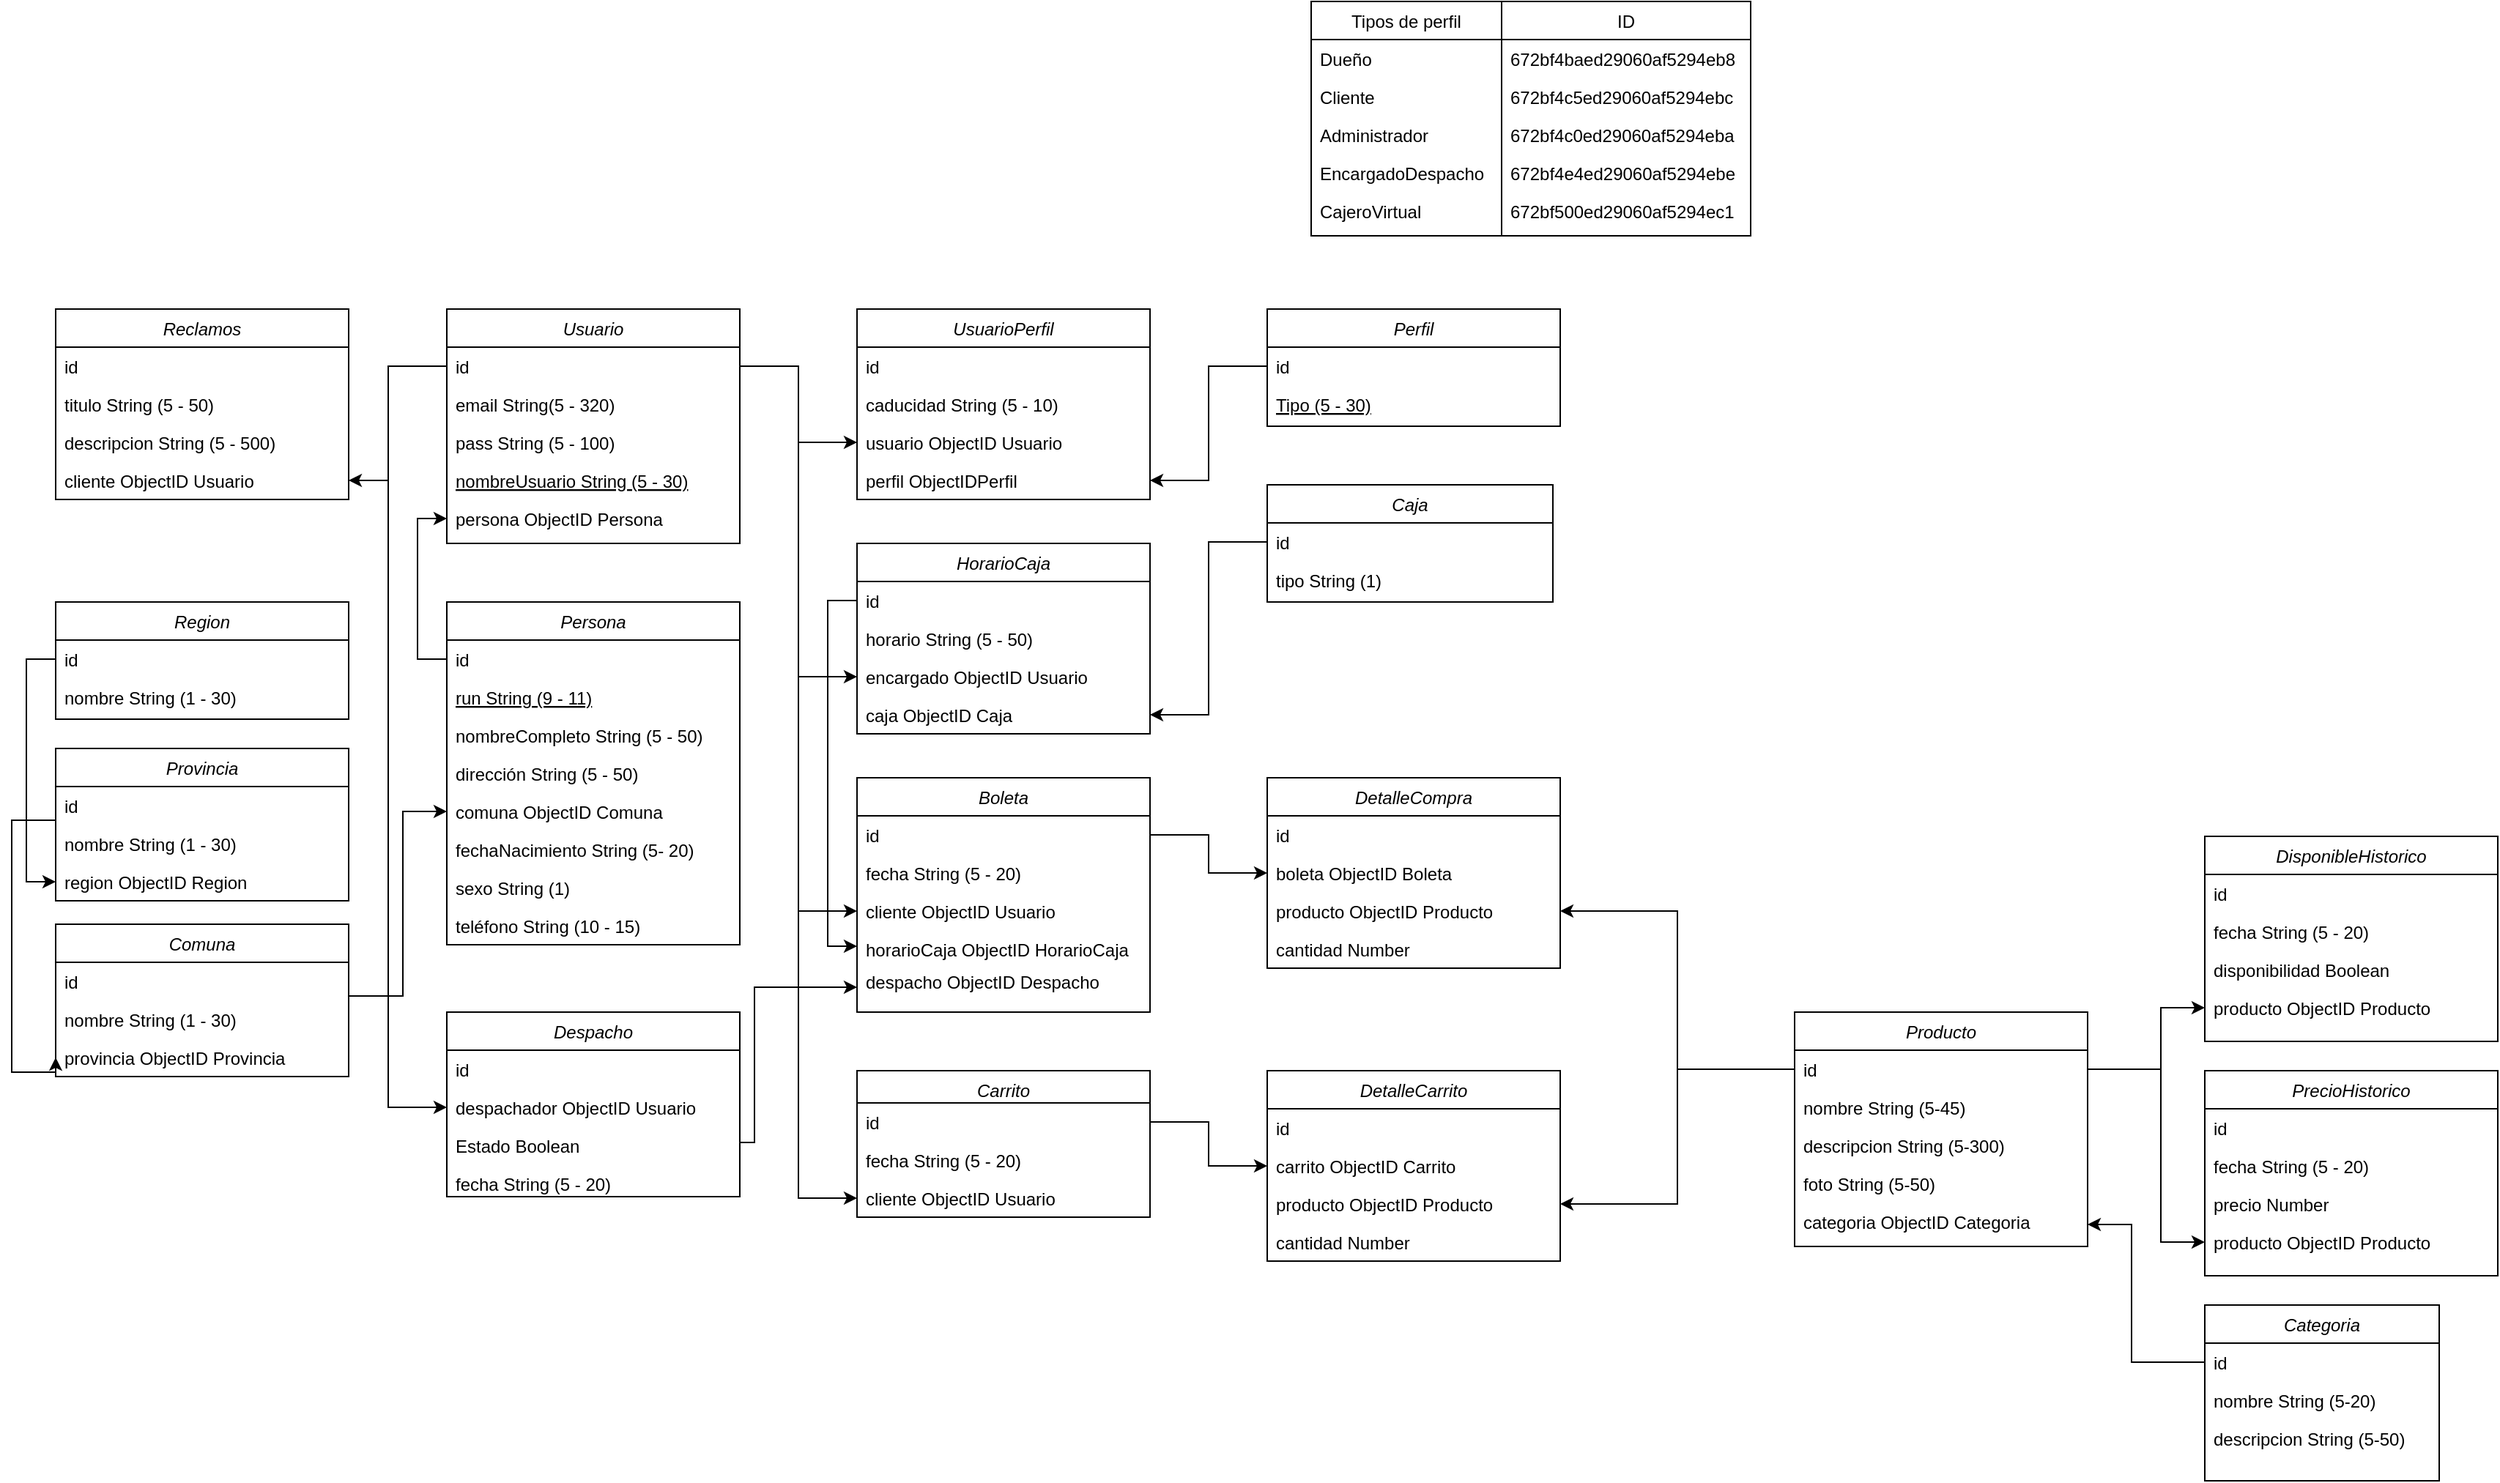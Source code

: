 <mxfile version="27.0.3">
  <diagram id="C5RBs43oDa-KdzZeNtuy" name="Page-1">
    <mxGraphModel grid="1" page="1" gridSize="10" guides="1" tooltips="1" connect="1" arrows="1" fold="1" pageScale="1" pageWidth="827" pageHeight="1169" math="0" shadow="0">
      <root>
        <mxCell id="WIyWlLk6GJQsqaUBKTNV-0" />
        <mxCell id="WIyWlLk6GJQsqaUBKTNV-1" parent="WIyWlLk6GJQsqaUBKTNV-0" />
        <mxCell id="b6KRbiKwvAewMdh9D0HG-77" value="Producto" style="swimlane;fontStyle=2;align=center;verticalAlign=top;childLayout=stackLayout;horizontal=1;startSize=26;horizontalStack=0;resizeParent=1;resizeLast=0;collapsible=1;marginBottom=0;rounded=0;shadow=0;strokeWidth=1;" vertex="1" parent="WIyWlLk6GJQsqaUBKTNV-1">
          <mxGeometry x="160" y="-440" width="200" height="160" as="geometry">
            <mxRectangle x="230" y="140" width="160" height="26" as="alternateBounds" />
          </mxGeometry>
        </mxCell>
        <mxCell id="b6KRbiKwvAewMdh9D0HG-78" value="id" style="text;align=left;verticalAlign=top;spacingLeft=4;spacingRight=4;overflow=hidden;rotatable=0;points=[[0,0.5],[1,0.5]];portConstraint=eastwest;rounded=0;shadow=0;html=0;" vertex="1" parent="b6KRbiKwvAewMdh9D0HG-77">
          <mxGeometry y="26" width="200" height="26" as="geometry" />
        </mxCell>
        <mxCell id="b6KRbiKwvAewMdh9D0HG-83" value="nombre String (5-45)" style="text;align=left;verticalAlign=top;spacingLeft=4;spacingRight=4;overflow=hidden;rotatable=0;points=[[0,0.5],[1,0.5]];portConstraint=eastwest;" vertex="1" parent="b6KRbiKwvAewMdh9D0HG-77">
          <mxGeometry y="52" width="200" height="26" as="geometry" />
        </mxCell>
        <mxCell id="PN8JlTc5nUiQ7pbaHvjD-81" value="descripcion String (5-300)" style="text;align=left;verticalAlign=top;spacingLeft=4;spacingRight=4;overflow=hidden;rotatable=0;points=[[0,0.5],[1,0.5]];portConstraint=eastwest;" vertex="1" parent="b6KRbiKwvAewMdh9D0HG-77">
          <mxGeometry y="78" width="200" height="26" as="geometry" />
        </mxCell>
        <mxCell id="5-C9KB5TnItN_aWuWzWl-47" value="foto String (5-50)" style="text;align=left;verticalAlign=top;spacingLeft=4;spacingRight=4;overflow=hidden;rotatable=0;points=[[0,0.5],[1,0.5]];portConstraint=eastwest;" vertex="1" parent="b6KRbiKwvAewMdh9D0HG-77">
          <mxGeometry y="104" width="200" height="26" as="geometry" />
        </mxCell>
        <mxCell id="PN8JlTc5nUiQ7pbaHvjD-82" value="categoria ObjectID Categoria" style="text;align=left;verticalAlign=top;spacingLeft=4;spacingRight=4;overflow=hidden;rotatable=0;points=[[0,0.5],[1,0.5]];portConstraint=eastwest;" vertex="1" parent="b6KRbiKwvAewMdh9D0HG-77">
          <mxGeometry y="130" width="200" height="30" as="geometry" />
        </mxCell>
        <mxCell id="b6KRbiKwvAewMdh9D0HG-116" value="Boleta" style="swimlane;fontStyle=2;align=center;verticalAlign=top;childLayout=stackLayout;horizontal=1;startSize=26;horizontalStack=0;resizeParent=1;resizeLast=0;collapsible=1;marginBottom=0;rounded=0;shadow=0;strokeWidth=1;" vertex="1" parent="WIyWlLk6GJQsqaUBKTNV-1">
          <mxGeometry x="-480" y="-600" width="200" height="160" as="geometry">
            <mxRectangle x="230" y="140" width="160" height="26" as="alternateBounds" />
          </mxGeometry>
        </mxCell>
        <mxCell id="b6KRbiKwvAewMdh9D0HG-117" value="id" style="text;align=left;verticalAlign=top;spacingLeft=4;spacingRight=4;overflow=hidden;rotatable=0;points=[[0,0.5],[1,0.5]];portConstraint=eastwest;rounded=0;shadow=0;html=0;" vertex="1" parent="b6KRbiKwvAewMdh9D0HG-116">
          <mxGeometry y="26" width="200" height="26" as="geometry" />
        </mxCell>
        <mxCell id="PN8JlTc5nUiQ7pbaHvjD-74" value="fecha String (5 - 20)" style="text;align=left;verticalAlign=top;spacingLeft=4;spacingRight=4;overflow=hidden;rotatable=0;points=[[0,0.5],[1,0.5]];portConstraint=eastwest;rounded=0;shadow=0;html=0;" vertex="1" parent="b6KRbiKwvAewMdh9D0HG-116">
          <mxGeometry y="52" width="200" height="26" as="geometry" />
        </mxCell>
        <mxCell id="PN8JlTc5nUiQ7pbaHvjD-31" value="cliente ObjectID Usuario" style="text;align=left;verticalAlign=top;spacingLeft=4;spacingRight=4;overflow=hidden;rotatable=0;points=[[0,0.5],[1,0.5]];portConstraint=eastwest;" vertex="1" parent="b6KRbiKwvAewMdh9D0HG-116">
          <mxGeometry y="78" width="200" height="26" as="geometry" />
        </mxCell>
        <mxCell id="PN8JlTc5nUiQ7pbaHvjD-32" value="horarioCaja ObjectID HorarioCaja" style="text;align=left;verticalAlign=top;spacingLeft=4;spacingRight=4;overflow=hidden;rotatable=0;points=[[0,0.5],[1,0.5]];portConstraint=eastwest;rounded=0;shadow=0;html=0;" vertex="1" parent="b6KRbiKwvAewMdh9D0HG-116">
          <mxGeometry y="104" width="200" height="22" as="geometry" />
        </mxCell>
        <mxCell id="PN8JlTc5nUiQ7pbaHvjD-116" value="despacho ObjectID Despacho" style="text;align=left;verticalAlign=top;spacingLeft=4;spacingRight=4;overflow=hidden;rotatable=0;points=[[0,0.5],[1,0.5]];portConstraint=eastwest;rounded=0;shadow=0;html=0;" vertex="1" parent="b6KRbiKwvAewMdh9D0HG-116">
          <mxGeometry y="126" width="200" height="34" as="geometry" />
        </mxCell>
        <mxCell id="b6KRbiKwvAewMdh9D0HG-142" value="Usuario" style="swimlane;fontStyle=2;align=center;verticalAlign=top;childLayout=stackLayout;horizontal=1;startSize=26;horizontalStack=0;resizeParent=1;resizeLast=0;collapsible=1;marginBottom=0;rounded=0;shadow=0;strokeWidth=1;" vertex="1" parent="WIyWlLk6GJQsqaUBKTNV-1">
          <mxGeometry x="-760" y="-920" width="200" height="160" as="geometry">
            <mxRectangle x="230" y="140" width="160" height="26" as="alternateBounds" />
          </mxGeometry>
        </mxCell>
        <mxCell id="b6KRbiKwvAewMdh9D0HG-143" value="id" style="text;align=left;verticalAlign=top;spacingLeft=4;spacingRight=4;overflow=hidden;rotatable=0;points=[[0,0.5],[1,0.5]];portConstraint=eastwest;rounded=0;shadow=0;html=0;" vertex="1" parent="b6KRbiKwvAewMdh9D0HG-142">
          <mxGeometry y="26" width="200" height="26" as="geometry" />
        </mxCell>
        <mxCell id="b6KRbiKwvAewMdh9D0HG-144" value="email String(5 - 320)" style="text;align=left;verticalAlign=top;spacingLeft=4;spacingRight=4;overflow=hidden;rotatable=0;points=[[0,0.5],[1,0.5]];portConstraint=eastwest;" vertex="1" parent="b6KRbiKwvAewMdh9D0HG-142">
          <mxGeometry y="52" width="200" height="26" as="geometry" />
        </mxCell>
        <mxCell id="b6KRbiKwvAewMdh9D0HG-145" value="pass String (5 - 100)" style="text;align=left;verticalAlign=top;spacingLeft=4;spacingRight=4;overflow=hidden;rotatable=0;points=[[0,0.5],[1,0.5]];portConstraint=eastwest;rounded=0;shadow=0;html=0;" vertex="1" parent="b6KRbiKwvAewMdh9D0HG-142">
          <mxGeometry y="78" width="200" height="26" as="geometry" />
        </mxCell>
        <mxCell id="b6KRbiKwvAewMdh9D0HG-154" value="nombreUsuario String (5 - 30)" style="text;align=left;verticalAlign=top;spacingLeft=4;spacingRight=4;overflow=hidden;rotatable=0;points=[[0,0.5],[1,0.5]];portConstraint=eastwest;rounded=0;shadow=0;html=0;fontStyle=4" vertex="1" parent="b6KRbiKwvAewMdh9D0HG-142">
          <mxGeometry y="104" width="200" height="26" as="geometry" />
        </mxCell>
        <mxCell id="5-C9KB5TnItN_aWuWzWl-15" value="persona ObjectID Persona" style="text;align=left;verticalAlign=top;spacingLeft=4;spacingRight=4;overflow=hidden;rotatable=0;points=[[0,0.5],[1,0.5]];portConstraint=eastwest;rounded=0;shadow=0;html=0;" vertex="1" parent="b6KRbiKwvAewMdh9D0HG-142">
          <mxGeometry y="130" width="200" height="26" as="geometry" />
        </mxCell>
        <mxCell id="PN8JlTc5nUiQ7pbaHvjD-70" value="Carrito" style="swimlane;fontStyle=2;align=center;verticalAlign=top;childLayout=stackLayout;horizontal=1;startSize=22;horizontalStack=0;resizeParent=1;resizeLast=0;collapsible=1;marginBottom=0;rounded=0;shadow=0;strokeWidth=1;" vertex="1" parent="WIyWlLk6GJQsqaUBKTNV-1">
          <mxGeometry x="-480" y="-400" width="200" height="100" as="geometry">
            <mxRectangle x="-480" y="-400" width="160" height="26" as="alternateBounds" />
          </mxGeometry>
        </mxCell>
        <mxCell id="PN8JlTc5nUiQ7pbaHvjD-71" value="id" style="text;align=left;verticalAlign=top;spacingLeft=4;spacingRight=4;overflow=hidden;rotatable=0;points=[[0,0.5],[1,0.5]];portConstraint=eastwest;rounded=0;shadow=0;html=0;" vertex="1" parent="PN8JlTc5nUiQ7pbaHvjD-70">
          <mxGeometry y="22" width="200" height="26" as="geometry" />
        </mxCell>
        <mxCell id="PN8JlTc5nUiQ7pbaHvjD-72" value="fecha String (5 - 20)" style="text;align=left;verticalAlign=top;spacingLeft=4;spacingRight=4;overflow=hidden;rotatable=0;points=[[0,0.5],[1,0.5]];portConstraint=eastwest;" vertex="1" parent="PN8JlTc5nUiQ7pbaHvjD-70">
          <mxGeometry y="48" width="200" height="26" as="geometry" />
        </mxCell>
        <mxCell id="PN8JlTc5nUiQ7pbaHvjD-73" value="cliente ObjectID Usuario" style="text;align=left;verticalAlign=top;spacingLeft=4;spacingRight=4;overflow=hidden;rotatable=0;points=[[0,0.5],[1,0.5]];portConstraint=eastwest;rounded=0;shadow=0;html=0;" vertex="1" parent="PN8JlTc5nUiQ7pbaHvjD-70">
          <mxGeometry y="74" width="200" height="26" as="geometry" />
        </mxCell>
        <mxCell id="b6KRbiKwvAewMdh9D0HG-181" value="Persona" style="swimlane;fontStyle=2;align=center;verticalAlign=top;childLayout=stackLayout;horizontal=1;startSize=26;horizontalStack=0;resizeParent=1;resizeLast=0;collapsible=1;marginBottom=0;rounded=0;shadow=0;strokeWidth=1;" vertex="1" parent="WIyWlLk6GJQsqaUBKTNV-1">
          <mxGeometry x="-760" y="-720" width="200" height="234" as="geometry">
            <mxRectangle x="230" y="140" width="160" height="26" as="alternateBounds" />
          </mxGeometry>
        </mxCell>
        <mxCell id="b6KRbiKwvAewMdh9D0HG-182" value="id" style="text;align=left;verticalAlign=top;spacingLeft=4;spacingRight=4;overflow=hidden;rotatable=0;points=[[0,0.5],[1,0.5]];portConstraint=eastwest;rounded=0;shadow=0;html=0;" vertex="1" parent="b6KRbiKwvAewMdh9D0HG-181">
          <mxGeometry y="26" width="200" height="26" as="geometry" />
        </mxCell>
        <mxCell id="b6KRbiKwvAewMdh9D0HG-183" value="run String (9 - 11)" style="text;align=left;verticalAlign=top;spacingLeft=4;spacingRight=4;overflow=hidden;rotatable=0;points=[[0,0.5],[1,0.5]];portConstraint=eastwest;fontStyle=4" vertex="1" parent="b6KRbiKwvAewMdh9D0HG-181">
          <mxGeometry y="52" width="200" height="26" as="geometry" />
        </mxCell>
        <mxCell id="b6KRbiKwvAewMdh9D0HG-184" value="nombreCompleto String (5 - 50)" style="text;align=left;verticalAlign=top;spacingLeft=4;spacingRight=4;overflow=hidden;rotatable=0;points=[[0,0.5],[1,0.5]];portConstraint=eastwest;rounded=0;shadow=0;html=0;" vertex="1" parent="b6KRbiKwvAewMdh9D0HG-181">
          <mxGeometry y="78" width="200" height="26" as="geometry" />
        </mxCell>
        <mxCell id="b6KRbiKwvAewMdh9D0HG-185" value="dirección String (5 - 50)" style="text;align=left;verticalAlign=top;spacingLeft=4;spacingRight=4;overflow=hidden;rotatable=0;points=[[0,0.5],[1,0.5]];portConstraint=eastwest;rounded=0;shadow=0;html=0;" vertex="1" parent="b6KRbiKwvAewMdh9D0HG-181">
          <mxGeometry y="104" width="200" height="26" as="geometry" />
        </mxCell>
        <mxCell id="b6KRbiKwvAewMdh9D0HG-186" value="comuna ObjectID Comuna" style="text;align=left;verticalAlign=top;spacingLeft=4;spacingRight=4;overflow=hidden;rotatable=0;points=[[0,0.5],[1,0.5]];portConstraint=eastwest;rounded=0;shadow=0;html=0;" vertex="1" parent="b6KRbiKwvAewMdh9D0HG-181">
          <mxGeometry y="130" width="200" height="26" as="geometry" />
        </mxCell>
        <mxCell id="b6KRbiKwvAewMdh9D0HG-189" value="fechaNacimiento String (5- 20)" style="text;align=left;verticalAlign=top;spacingLeft=4;spacingRight=4;overflow=hidden;rotatable=0;points=[[0,0.5],[1,0.5]];portConstraint=eastwest;rounded=0;shadow=0;html=0;" vertex="1" parent="b6KRbiKwvAewMdh9D0HG-181">
          <mxGeometry y="156" width="200" height="26" as="geometry" />
        </mxCell>
        <mxCell id="b6KRbiKwvAewMdh9D0HG-190" value="sexo String (1)" style="text;align=left;verticalAlign=top;spacingLeft=4;spacingRight=4;overflow=hidden;rotatable=0;points=[[0,0.5],[1,0.5]];portConstraint=eastwest;rounded=0;shadow=0;html=0;" vertex="1" parent="b6KRbiKwvAewMdh9D0HG-181">
          <mxGeometry y="182" width="200" height="26" as="geometry" />
        </mxCell>
        <mxCell id="b6KRbiKwvAewMdh9D0HG-192" value="teléfono String (10 - 15)" style="text;align=left;verticalAlign=top;spacingLeft=4;spacingRight=4;overflow=hidden;rotatable=0;points=[[0,0.5],[1,0.5]];portConstraint=eastwest;rounded=0;shadow=0;html=0;" vertex="1" parent="b6KRbiKwvAewMdh9D0HG-181">
          <mxGeometry y="208" width="200" height="26" as="geometry" />
        </mxCell>
        <mxCell id="PN8JlTc5nUiQ7pbaHvjD-83" value="PrecioHistorico" style="swimlane;fontStyle=2;align=center;verticalAlign=top;childLayout=stackLayout;horizontal=1;startSize=26;horizontalStack=0;resizeParent=1;resizeLast=0;collapsible=1;marginBottom=0;rounded=0;shadow=0;strokeWidth=1;" vertex="1" parent="WIyWlLk6GJQsqaUBKTNV-1">
          <mxGeometry x="440" y="-400" width="200" height="140" as="geometry">
            <mxRectangle x="230" y="140" width="160" height="26" as="alternateBounds" />
          </mxGeometry>
        </mxCell>
        <mxCell id="PN8JlTc5nUiQ7pbaHvjD-84" value="id" style="text;align=left;verticalAlign=top;spacingLeft=4;spacingRight=4;overflow=hidden;rotatable=0;points=[[0,0.5],[1,0.5]];portConstraint=eastwest;rounded=0;shadow=0;html=0;" vertex="1" parent="PN8JlTc5nUiQ7pbaHvjD-83">
          <mxGeometry y="26" width="200" height="26" as="geometry" />
        </mxCell>
        <mxCell id="PN8JlTc5nUiQ7pbaHvjD-87" value="fecha String (5 - 20)" style="text;align=left;verticalAlign=top;spacingLeft=4;spacingRight=4;overflow=hidden;rotatable=0;points=[[0,0.5],[1,0.5]];portConstraint=eastwest;rounded=0;shadow=0;html=0;" vertex="1" parent="PN8JlTc5nUiQ7pbaHvjD-83">
          <mxGeometry y="52" width="200" height="26" as="geometry" />
        </mxCell>
        <mxCell id="PN8JlTc5nUiQ7pbaHvjD-88" value="precio Number" style="text;align=left;verticalAlign=top;spacingLeft=4;spacingRight=4;overflow=hidden;rotatable=0;points=[[0,0.5],[1,0.5]];portConstraint=eastwest;rounded=0;shadow=0;html=0;" vertex="1" parent="PN8JlTc5nUiQ7pbaHvjD-83">
          <mxGeometry y="78" width="200" height="26" as="geometry" />
        </mxCell>
        <mxCell id="PN8JlTc5nUiQ7pbaHvjD-86" value="producto ObjectID Producto" style="text;align=left;verticalAlign=top;spacingLeft=4;spacingRight=4;overflow=hidden;rotatable=0;points=[[0,0.5],[1,0.5]];portConstraint=eastwest;rounded=0;shadow=0;html=0;" vertex="1" parent="PN8JlTc5nUiQ7pbaHvjD-83">
          <mxGeometry y="104" width="200" height="26" as="geometry" />
        </mxCell>
        <mxCell id="b6KRbiKwvAewMdh9D0HG-227" value="Categoria" style="swimlane;fontStyle=2;align=center;verticalAlign=top;childLayout=stackLayout;horizontal=1;startSize=26;horizontalStack=0;resizeParent=1;resizeLast=0;collapsible=1;marginBottom=0;rounded=0;shadow=0;strokeWidth=1;" vertex="1" parent="WIyWlLk6GJQsqaUBKTNV-1">
          <mxGeometry x="440" y="-240" width="160" height="120" as="geometry">
            <mxRectangle x="230" y="140" width="160" height="26" as="alternateBounds" />
          </mxGeometry>
        </mxCell>
        <mxCell id="b6KRbiKwvAewMdh9D0HG-228" value="id" style="text;align=left;verticalAlign=top;spacingLeft=4;spacingRight=4;overflow=hidden;rotatable=0;points=[[0,0.5],[1,0.5]];portConstraint=eastwest;rounded=0;shadow=0;html=0;" vertex="1" parent="b6KRbiKwvAewMdh9D0HG-227">
          <mxGeometry y="26" width="160" height="26" as="geometry" />
        </mxCell>
        <mxCell id="b6KRbiKwvAewMdh9D0HG-229" value="nombre String (5-20)" style="text;align=left;verticalAlign=top;spacingLeft=4;spacingRight=4;overflow=hidden;rotatable=0;points=[[0,0.5],[1,0.5]];portConstraint=eastwest;" vertex="1" parent="b6KRbiKwvAewMdh9D0HG-227">
          <mxGeometry y="52" width="160" height="26" as="geometry" />
        </mxCell>
        <mxCell id="b6KRbiKwvAewMdh9D0HG-230" value="descripcion String (5-50)" style="text;align=left;verticalAlign=top;spacingLeft=4;spacingRight=4;overflow=hidden;rotatable=0;points=[[0,0.5],[1,0.5]];portConstraint=eastwest;" vertex="1" parent="b6KRbiKwvAewMdh9D0HG-227">
          <mxGeometry y="78" width="160" height="26" as="geometry" />
        </mxCell>
        <mxCell id="PN8JlTc5nUiQ7pbaHvjD-101" value="DisponibleHistorico" style="swimlane;fontStyle=2;align=center;verticalAlign=top;childLayout=stackLayout;horizontal=1;startSize=26;horizontalStack=0;resizeParent=1;resizeLast=0;collapsible=1;marginBottom=0;rounded=0;shadow=0;strokeWidth=1;" vertex="1" parent="WIyWlLk6GJQsqaUBKTNV-1">
          <mxGeometry x="440" y="-560" width="200" height="140" as="geometry">
            <mxRectangle x="230" y="140" width="160" height="26" as="alternateBounds" />
          </mxGeometry>
        </mxCell>
        <mxCell id="PN8JlTc5nUiQ7pbaHvjD-102" value="id" style="text;align=left;verticalAlign=top;spacingLeft=4;spacingRight=4;overflow=hidden;rotatable=0;points=[[0,0.5],[1,0.5]];portConstraint=eastwest;rounded=0;shadow=0;html=0;" vertex="1" parent="PN8JlTc5nUiQ7pbaHvjD-101">
          <mxGeometry y="26" width="200" height="26" as="geometry" />
        </mxCell>
        <mxCell id="PN8JlTc5nUiQ7pbaHvjD-103" value="fecha String (5 - 20)" style="text;align=left;verticalAlign=top;spacingLeft=4;spacingRight=4;overflow=hidden;rotatable=0;points=[[0,0.5],[1,0.5]];portConstraint=eastwest;rounded=0;shadow=0;html=0;" vertex="1" parent="PN8JlTc5nUiQ7pbaHvjD-101">
          <mxGeometry y="52" width="200" height="26" as="geometry" />
        </mxCell>
        <mxCell id="PN8JlTc5nUiQ7pbaHvjD-104" value="disponibilidad Boolean" style="text;align=left;verticalAlign=top;spacingLeft=4;spacingRight=4;overflow=hidden;rotatable=0;points=[[0,0.5],[1,0.5]];portConstraint=eastwest;rounded=0;shadow=0;html=0;" vertex="1" parent="PN8JlTc5nUiQ7pbaHvjD-101">
          <mxGeometry y="78" width="200" height="26" as="geometry" />
        </mxCell>
        <mxCell id="PN8JlTc5nUiQ7pbaHvjD-105" value="producto ObjectID Producto" style="text;align=left;verticalAlign=top;spacingLeft=4;spacingRight=4;overflow=hidden;rotatable=0;points=[[0,0.5],[1,0.5]];portConstraint=eastwest;rounded=0;shadow=0;html=0;" vertex="1" parent="PN8JlTc5nUiQ7pbaHvjD-101">
          <mxGeometry y="104" width="200" height="26" as="geometry" />
        </mxCell>
        <mxCell id="PN8JlTc5nUiQ7pbaHvjD-107" value="Perfil" style="swimlane;fontStyle=2;align=center;verticalAlign=top;childLayout=stackLayout;horizontal=1;startSize=26;horizontalStack=0;resizeParent=1;resizeLast=0;collapsible=1;marginBottom=0;rounded=0;shadow=0;strokeWidth=1;" vertex="1" parent="WIyWlLk6GJQsqaUBKTNV-1">
          <mxGeometry x="-200" y="-920" width="200" height="80" as="geometry">
            <mxRectangle x="230" y="140" width="160" height="26" as="alternateBounds" />
          </mxGeometry>
        </mxCell>
        <mxCell id="PN8JlTc5nUiQ7pbaHvjD-108" value="id" style="text;align=left;verticalAlign=top;spacingLeft=4;spacingRight=4;overflow=hidden;rotatable=0;points=[[0,0.5],[1,0.5]];portConstraint=eastwest;rounded=0;shadow=0;html=0;" vertex="1" parent="PN8JlTc5nUiQ7pbaHvjD-107">
          <mxGeometry y="26" width="200" height="26" as="geometry" />
        </mxCell>
        <mxCell id="5-C9KB5TnItN_aWuWzWl-6" value="Tipo (5 - 30)" style="text;align=left;verticalAlign=top;spacingLeft=4;spacingRight=4;overflow=hidden;rotatable=0;points=[[0,0.5],[1,0.5]];portConstraint=eastwest;rounded=0;shadow=0;html=0;fontStyle=4" vertex="1" parent="PN8JlTc5nUiQ7pbaHvjD-107">
          <mxGeometry y="52" width="200" height="26" as="geometry" />
        </mxCell>
        <mxCell id="PN8JlTc5nUiQ7pbaHvjD-111" value="Despacho" style="swimlane;fontStyle=2;align=center;verticalAlign=top;childLayout=stackLayout;horizontal=1;startSize=26;horizontalStack=0;resizeParent=1;resizeLast=0;collapsible=1;marginBottom=0;rounded=0;shadow=0;strokeWidth=1;" vertex="1" parent="WIyWlLk6GJQsqaUBKTNV-1">
          <mxGeometry x="-760" y="-440" width="200" height="126" as="geometry">
            <mxRectangle x="230" y="140" width="160" height="26" as="alternateBounds" />
          </mxGeometry>
        </mxCell>
        <mxCell id="PN8JlTc5nUiQ7pbaHvjD-112" value="id" style="text;align=left;verticalAlign=top;spacingLeft=4;spacingRight=4;overflow=hidden;rotatable=0;points=[[0,0.5],[1,0.5]];portConstraint=eastwest;rounded=0;shadow=0;html=0;" vertex="1" parent="PN8JlTc5nUiQ7pbaHvjD-111">
          <mxGeometry y="26" width="200" height="26" as="geometry" />
        </mxCell>
        <mxCell id="PN8JlTc5nUiQ7pbaHvjD-113" value="despachador ObjectID Usuario" style="text;align=left;verticalAlign=top;spacingLeft=4;spacingRight=4;overflow=hidden;rotatable=0;points=[[0,0.5],[1,0.5]];portConstraint=eastwest;" vertex="1" parent="PN8JlTc5nUiQ7pbaHvjD-111">
          <mxGeometry y="52" width="200" height="26" as="geometry" />
        </mxCell>
        <mxCell id="PR0sy18qvxU0gD7Zk8da-0" value="Estado Boolean" style="text;align=left;verticalAlign=top;spacingLeft=4;spacingRight=4;overflow=hidden;rotatable=0;points=[[0,0.5],[1,0.5]];portConstraint=eastwest;rounded=0;shadow=0;html=0;" vertex="1" parent="PN8JlTc5nUiQ7pbaHvjD-111">
          <mxGeometry y="78" width="200" height="26" as="geometry" />
        </mxCell>
        <mxCell id="PN8JlTc5nUiQ7pbaHvjD-114" value="fecha String (5 - 20)" style="text;align=left;verticalAlign=top;spacingLeft=4;spacingRight=4;overflow=hidden;rotatable=0;points=[[0,0.5],[1,0.5]];portConstraint=eastwest;rounded=0;shadow=0;html=0;" vertex="1" parent="PN8JlTc5nUiQ7pbaHvjD-111">
          <mxGeometry y="104" width="200" height="22" as="geometry" />
        </mxCell>
        <mxCell id="5-C9KB5TnItN_aWuWzWl-0" value="Tipos de perfil" style="swimlane;fontStyle=0;align=center;verticalAlign=top;childLayout=stackLayout;horizontal=1;startSize=26;horizontalStack=0;resizeParent=1;resizeLast=0;collapsible=1;marginBottom=0;rounded=0;shadow=0;strokeWidth=1;" vertex="1" parent="WIyWlLk6GJQsqaUBKTNV-1">
          <mxGeometry x="-170" y="-1130" width="130" height="160" as="geometry">
            <mxRectangle x="550" y="140" width="160" height="26" as="alternateBounds" />
          </mxGeometry>
        </mxCell>
        <mxCell id="5-C9KB5TnItN_aWuWzWl-1" value="Dueño" style="text;align=left;verticalAlign=top;spacingLeft=4;spacingRight=4;overflow=hidden;rotatable=0;points=[[0,0.5],[1,0.5]];portConstraint=eastwest;" vertex="1" parent="5-C9KB5TnItN_aWuWzWl-0">
          <mxGeometry y="26" width="130" height="26" as="geometry" />
        </mxCell>
        <mxCell id="5-C9KB5TnItN_aWuWzWl-2" value="Cliente" style="text;align=left;verticalAlign=top;spacingLeft=4;spacingRight=4;overflow=hidden;rotatable=0;points=[[0,0.5],[1,0.5]];portConstraint=eastwest;rounded=0;shadow=0;html=0;" vertex="1" parent="5-C9KB5TnItN_aWuWzWl-0">
          <mxGeometry y="52" width="130" height="26" as="geometry" />
        </mxCell>
        <mxCell id="5-C9KB5TnItN_aWuWzWl-3" value="Administrador" style="text;align=left;verticalAlign=top;spacingLeft=4;spacingRight=4;overflow=hidden;rotatable=0;points=[[0,0.5],[1,0.5]];portConstraint=eastwest;rounded=0;shadow=0;html=0;" vertex="1" parent="5-C9KB5TnItN_aWuWzWl-0">
          <mxGeometry y="78" width="130" height="26" as="geometry" />
        </mxCell>
        <mxCell id="5-C9KB5TnItN_aWuWzWl-4" value="EncargadoDespacho" style="text;align=left;verticalAlign=top;spacingLeft=4;spacingRight=4;overflow=hidden;rotatable=0;points=[[0,0.5],[1,0.5]];portConstraint=eastwest;rounded=0;shadow=0;html=0;" vertex="1" parent="5-C9KB5TnItN_aWuWzWl-0">
          <mxGeometry y="104" width="130" height="26" as="geometry" />
        </mxCell>
        <mxCell id="5-C9KB5TnItN_aWuWzWl-5" value="CajeroVirtual" style="text;align=left;verticalAlign=top;spacingLeft=4;spacingRight=4;overflow=hidden;rotatable=0;points=[[0,0.5],[1,0.5]];portConstraint=eastwest;rounded=0;shadow=0;html=0;" vertex="1" parent="5-C9KB5TnItN_aWuWzWl-0">
          <mxGeometry y="130" width="130" height="26" as="geometry" />
        </mxCell>
        <mxCell id="5-C9KB5TnItN_aWuWzWl-7" value="UsuarioPerfil" style="swimlane;fontStyle=2;align=center;verticalAlign=top;childLayout=stackLayout;horizontal=1;startSize=26;horizontalStack=0;resizeParent=1;resizeLast=0;collapsible=1;marginBottom=0;rounded=0;shadow=0;strokeWidth=1;" vertex="1" parent="WIyWlLk6GJQsqaUBKTNV-1">
          <mxGeometry x="-480" y="-920" width="200" height="130" as="geometry">
            <mxRectangle x="230" y="140" width="160" height="26" as="alternateBounds" />
          </mxGeometry>
        </mxCell>
        <mxCell id="5-C9KB5TnItN_aWuWzWl-8" value="id" style="text;align=left;verticalAlign=top;spacingLeft=4;spacingRight=4;overflow=hidden;rotatable=0;points=[[0,0.5],[1,0.5]];portConstraint=eastwest;rounded=0;shadow=0;html=0;" vertex="1" parent="5-C9KB5TnItN_aWuWzWl-7">
          <mxGeometry y="26" width="200" height="26" as="geometry" />
        </mxCell>
        <mxCell id="5-C9KB5TnItN_aWuWzWl-17" value="caducidad String (5 - 10)" style="text;align=left;verticalAlign=top;spacingLeft=4;spacingRight=4;overflow=hidden;rotatable=0;points=[[0,0.5],[1,0.5]];portConstraint=eastwest;rounded=0;shadow=0;html=0;" vertex="1" parent="5-C9KB5TnItN_aWuWzWl-7">
          <mxGeometry y="52" width="200" height="26" as="geometry" />
        </mxCell>
        <mxCell id="5-C9KB5TnItN_aWuWzWl-9" value="usuario ObjectID Usuario" style="text;align=left;verticalAlign=top;spacingLeft=4;spacingRight=4;overflow=hidden;rotatable=0;points=[[0,0.5],[1,0.5]];portConstraint=eastwest;" vertex="1" parent="5-C9KB5TnItN_aWuWzWl-7">
          <mxGeometry y="78" width="200" height="26" as="geometry" />
        </mxCell>
        <mxCell id="5-C9KB5TnItN_aWuWzWl-10" value="perfil ObjectIDPerfil" style="text;align=left;verticalAlign=top;spacingLeft=4;spacingRight=4;overflow=hidden;rotatable=0;points=[[0,0.5],[1,0.5]];portConstraint=eastwest;rounded=0;shadow=0;html=0;" vertex="1" parent="5-C9KB5TnItN_aWuWzWl-7">
          <mxGeometry y="104" width="200" height="26" as="geometry" />
        </mxCell>
        <mxCell id="5-C9KB5TnItN_aWuWzWl-12" style="edgeStyle=orthogonalEdgeStyle;rounded=0;orthogonalLoop=1;jettySize=auto;html=1;exitX=0;exitY=0.5;exitDx=0;exitDy=0;entryX=1;entryY=0.5;entryDx=0;entryDy=0;" edge="1" parent="WIyWlLk6GJQsqaUBKTNV-1" source="PN8JlTc5nUiQ7pbaHvjD-108" target="5-C9KB5TnItN_aWuWzWl-10">
          <mxGeometry relative="1" as="geometry" />
        </mxCell>
        <mxCell id="5-C9KB5TnItN_aWuWzWl-16" style="edgeStyle=orthogonalEdgeStyle;rounded=0;orthogonalLoop=1;jettySize=auto;html=1;entryX=0;entryY=0.5;entryDx=0;entryDy=0;" edge="1" parent="WIyWlLk6GJQsqaUBKTNV-1" source="b6KRbiKwvAewMdh9D0HG-182" target="5-C9KB5TnItN_aWuWzWl-15">
          <mxGeometry relative="1" as="geometry">
            <Array as="points">
              <mxPoint x="-780" y="-681" />
              <mxPoint x="-780" y="-777" />
            </Array>
          </mxGeometry>
        </mxCell>
        <mxCell id="5-C9KB5TnItN_aWuWzWl-19" value="Caja" style="swimlane;fontStyle=2;align=center;verticalAlign=top;childLayout=stackLayout;horizontal=1;startSize=26;horizontalStack=0;resizeParent=1;resizeLast=0;collapsible=1;marginBottom=0;rounded=0;shadow=0;strokeWidth=1;" vertex="1" parent="WIyWlLk6GJQsqaUBKTNV-1">
          <mxGeometry x="-200" y="-800" width="195" height="80" as="geometry">
            <mxRectangle x="230" y="140" width="160" height="26" as="alternateBounds" />
          </mxGeometry>
        </mxCell>
        <mxCell id="5-C9KB5TnItN_aWuWzWl-20" value="id" style="text;align=left;verticalAlign=top;spacingLeft=4;spacingRight=4;overflow=hidden;rotatable=0;points=[[0,0.5],[1,0.5]];portConstraint=eastwest;rounded=0;shadow=0;html=0;" vertex="1" parent="5-C9KB5TnItN_aWuWzWl-19">
          <mxGeometry y="26" width="195" height="26" as="geometry" />
        </mxCell>
        <mxCell id="5-C9KB5TnItN_aWuWzWl-31" value="tipo String (1)" style="text;align=left;verticalAlign=top;spacingLeft=4;spacingRight=4;overflow=hidden;rotatable=0;points=[[0,0.5],[1,0.5]];portConstraint=eastwest;" vertex="1" parent="5-C9KB5TnItN_aWuWzWl-19">
          <mxGeometry y="52" width="195" height="26" as="geometry" />
        </mxCell>
        <mxCell id="5-C9KB5TnItN_aWuWzWl-26" style="edgeStyle=orthogonalEdgeStyle;rounded=0;orthogonalLoop=1;jettySize=auto;html=1;entryX=0;entryY=0.5;entryDx=0;entryDy=0;" edge="1" parent="WIyWlLk6GJQsqaUBKTNV-1" source="b6KRbiKwvAewMdh9D0HG-143" target="5-C9KB5TnItN_aWuWzWl-9">
          <mxGeometry relative="1" as="geometry" />
        </mxCell>
        <mxCell id="5-C9KB5TnItN_aWuWzWl-33" value="HorarioCaja" style="swimlane;fontStyle=2;align=center;verticalAlign=top;childLayout=stackLayout;horizontal=1;startSize=26;horizontalStack=0;resizeParent=1;resizeLast=0;collapsible=1;marginBottom=0;rounded=0;shadow=0;strokeWidth=1;" vertex="1" parent="WIyWlLk6GJQsqaUBKTNV-1">
          <mxGeometry x="-480" y="-760" width="200" height="130" as="geometry">
            <mxRectangle x="230" y="140" width="160" height="26" as="alternateBounds" />
          </mxGeometry>
        </mxCell>
        <mxCell id="5-C9KB5TnItN_aWuWzWl-34" value="id" style="text;align=left;verticalAlign=top;spacingLeft=4;spacingRight=4;overflow=hidden;rotatable=0;points=[[0,0.5],[1,0.5]];portConstraint=eastwest;rounded=0;shadow=0;html=0;" vertex="1" parent="5-C9KB5TnItN_aWuWzWl-33">
          <mxGeometry y="26" width="200" height="26" as="geometry" />
        </mxCell>
        <mxCell id="5-C9KB5TnItN_aWuWzWl-41" value="horario String (5 - 50)" style="text;align=left;verticalAlign=top;spacingLeft=4;spacingRight=4;overflow=hidden;rotatable=0;points=[[0,0.5],[1,0.5]];portConstraint=eastwest;" vertex="1" parent="5-C9KB5TnItN_aWuWzWl-33">
          <mxGeometry y="52" width="200" height="26" as="geometry" />
        </mxCell>
        <mxCell id="5-C9KB5TnItN_aWuWzWl-35" value="encargado ObjectID Usuario" style="text;align=left;verticalAlign=top;spacingLeft=4;spacingRight=4;overflow=hidden;rotatable=0;points=[[0,0.5],[1,0.5]];portConstraint=eastwest;" vertex="1" parent="5-C9KB5TnItN_aWuWzWl-33">
          <mxGeometry y="78" width="200" height="26" as="geometry" />
        </mxCell>
        <mxCell id="5-C9KB5TnItN_aWuWzWl-36" value="caja ObjectID Caja" style="text;align=left;verticalAlign=top;spacingLeft=4;spacingRight=4;overflow=hidden;rotatable=0;points=[[0,0.5],[1,0.5]];portConstraint=eastwest;" vertex="1" parent="5-C9KB5TnItN_aWuWzWl-33">
          <mxGeometry y="104" width="200" height="26" as="geometry" />
        </mxCell>
        <mxCell id="5-C9KB5TnItN_aWuWzWl-42" style="edgeStyle=orthogonalEdgeStyle;rounded=0;orthogonalLoop=1;jettySize=auto;html=1;entryX=1;entryY=0.5;entryDx=0;entryDy=0;" edge="1" parent="WIyWlLk6GJQsqaUBKTNV-1" source="5-C9KB5TnItN_aWuWzWl-20" target="5-C9KB5TnItN_aWuWzWl-36">
          <mxGeometry relative="1" as="geometry" />
        </mxCell>
        <mxCell id="5-C9KB5TnItN_aWuWzWl-43" style="edgeStyle=orthogonalEdgeStyle;rounded=0;orthogonalLoop=1;jettySize=auto;html=1;entryX=0;entryY=0.5;entryDx=0;entryDy=0;" edge="1" parent="WIyWlLk6GJQsqaUBKTNV-1" source="b6KRbiKwvAewMdh9D0HG-143" target="5-C9KB5TnItN_aWuWzWl-35">
          <mxGeometry relative="1" as="geometry" />
        </mxCell>
        <mxCell id="5-C9KB5TnItN_aWuWzWl-44" style="edgeStyle=orthogonalEdgeStyle;rounded=0;orthogonalLoop=1;jettySize=auto;html=1;entryX=0;entryY=0.5;entryDx=0;entryDy=0;" edge="1" parent="WIyWlLk6GJQsqaUBKTNV-1" source="b6KRbiKwvAewMdh9D0HG-143" target="PN8JlTc5nUiQ7pbaHvjD-31">
          <mxGeometry relative="1" as="geometry" />
        </mxCell>
        <mxCell id="c49U_s9wNszStKXoaoq4-1" style="edgeStyle=orthogonalEdgeStyle;rounded=0;orthogonalLoop=1;jettySize=auto;html=1;exitX=0;exitY=0.5;exitDx=0;exitDy=0;entryX=0;entryY=0.5;entryDx=0;entryDy=0;" edge="1" parent="WIyWlLk6GJQsqaUBKTNV-1" source="5-C9KB5TnItN_aWuWzWl-34" target="PN8JlTc5nUiQ7pbaHvjD-32">
          <mxGeometry relative="1" as="geometry" />
        </mxCell>
        <mxCell id="5-C9KB5TnItN_aWuWzWl-52" style="edgeStyle=orthogonalEdgeStyle;rounded=0;orthogonalLoop=1;jettySize=auto;html=1;entryX=1;entryY=0.5;entryDx=0;entryDy=0;" edge="1" parent="WIyWlLk6GJQsqaUBKTNV-1" source="b6KRbiKwvAewMdh9D0HG-228" target="PN8JlTc5nUiQ7pbaHvjD-82">
          <mxGeometry relative="1" as="geometry">
            <Array as="points">
              <mxPoint x="390" y="-201" />
              <mxPoint x="390" y="-295" />
            </Array>
          </mxGeometry>
        </mxCell>
        <mxCell id="5-C9KB5TnItN_aWuWzWl-57" style="edgeStyle=orthogonalEdgeStyle;rounded=0;orthogonalLoop=1;jettySize=auto;html=1;entryX=0;entryY=0.5;entryDx=0;entryDy=0;" edge="1" parent="WIyWlLk6GJQsqaUBKTNV-1" source="b6KRbiKwvAewMdh9D0HG-143" target="PN8JlTc5nUiQ7pbaHvjD-113">
          <mxGeometry relative="1" as="geometry">
            <Array as="points">
              <mxPoint x="-800" y="-881" />
              <mxPoint x="-800" y="-375" />
            </Array>
          </mxGeometry>
        </mxCell>
        <mxCell id="c49U_s9wNszStKXoaoq4-11" style="edgeStyle=orthogonalEdgeStyle;rounded=0;orthogonalLoop=1;jettySize=auto;html=1;exitX=1;exitY=0.5;exitDx=0;exitDy=0;entryX=0;entryY=0.5;entryDx=0;entryDy=0;" edge="1" parent="WIyWlLk6GJQsqaUBKTNV-1" source="PN8JlTc5nUiQ7pbaHvjD-112" target="PN8JlTc5nUiQ7pbaHvjD-116">
          <mxGeometry relative="1" as="geometry">
            <Array as="points">
              <mxPoint x="-550" y="-351" />
              <mxPoint x="-550" y="-457" />
            </Array>
          </mxGeometry>
        </mxCell>
        <mxCell id="5-C9KB5TnItN_aWuWzWl-63" value="DetalleCompra" style="swimlane;fontStyle=2;align=center;verticalAlign=top;childLayout=stackLayout;horizontal=1;startSize=26;horizontalStack=0;resizeParent=1;resizeLast=0;collapsible=1;marginBottom=0;rounded=0;shadow=0;strokeWidth=1;" vertex="1" parent="WIyWlLk6GJQsqaUBKTNV-1">
          <mxGeometry x="-200" y="-600" width="200" height="130" as="geometry">
            <mxRectangle x="230" y="140" width="160" height="26" as="alternateBounds" />
          </mxGeometry>
        </mxCell>
        <mxCell id="5-C9KB5TnItN_aWuWzWl-64" value="id" style="text;align=left;verticalAlign=top;spacingLeft=4;spacingRight=4;overflow=hidden;rotatable=0;points=[[0,0.5],[1,0.5]];portConstraint=eastwest;rounded=0;shadow=0;html=0;" vertex="1" parent="5-C9KB5TnItN_aWuWzWl-63">
          <mxGeometry y="26" width="200" height="26" as="geometry" />
        </mxCell>
        <mxCell id="5-C9KB5TnItN_aWuWzWl-65" value="boleta ObjectID Boleta" style="text;align=left;verticalAlign=top;spacingLeft=4;spacingRight=4;overflow=hidden;rotatable=0;points=[[0,0.5],[1,0.5]];portConstraint=eastwest;" vertex="1" parent="5-C9KB5TnItN_aWuWzWl-63">
          <mxGeometry y="52" width="200" height="26" as="geometry" />
        </mxCell>
        <mxCell id="5-C9KB5TnItN_aWuWzWl-66" value="producto ObjectID Producto" style="text;align=left;verticalAlign=top;spacingLeft=4;spacingRight=4;overflow=hidden;rotatable=0;points=[[0,0.5],[1,0.5]];portConstraint=eastwest;rounded=0;shadow=0;html=0;" vertex="1" parent="5-C9KB5TnItN_aWuWzWl-63">
          <mxGeometry y="78" width="200" height="26" as="geometry" />
        </mxCell>
        <mxCell id="5-C9KB5TnItN_aWuWzWl-68" value="cantidad Number" style="text;align=left;verticalAlign=top;spacingLeft=4;spacingRight=4;overflow=hidden;rotatable=0;points=[[0,0.5],[1,0.5]];portConstraint=eastwest;rounded=0;shadow=0;html=0;" vertex="1" parent="5-C9KB5TnItN_aWuWzWl-63">
          <mxGeometry y="104" width="200" height="26" as="geometry" />
        </mxCell>
        <mxCell id="5-C9KB5TnItN_aWuWzWl-80" value="ID" style="swimlane;fontStyle=0;align=center;verticalAlign=top;childLayout=stackLayout;horizontal=1;startSize=26;horizontalStack=0;resizeParent=1;resizeLast=0;collapsible=1;marginBottom=0;rounded=0;shadow=0;strokeWidth=1;" vertex="1" parent="WIyWlLk6GJQsqaUBKTNV-1">
          <mxGeometry x="-40" y="-1130" width="170" height="160" as="geometry">
            <mxRectangle x="550" y="140" width="160" height="26" as="alternateBounds" />
          </mxGeometry>
        </mxCell>
        <mxCell id="5-C9KB5TnItN_aWuWzWl-81" value="672bf4baed29060af5294eb8" style="text;align=left;verticalAlign=top;spacingLeft=4;spacingRight=4;overflow=hidden;rotatable=0;points=[[0,0.5],[1,0.5]];portConstraint=eastwest;" vertex="1" parent="5-C9KB5TnItN_aWuWzWl-80">
          <mxGeometry y="26" width="170" height="26" as="geometry" />
        </mxCell>
        <mxCell id="5-C9KB5TnItN_aWuWzWl-82" value="672bf4c5ed29060af5294ebc" style="text;align=left;verticalAlign=top;spacingLeft=4;spacingRight=4;overflow=hidden;rotatable=0;points=[[0,0.5],[1,0.5]];portConstraint=eastwest;rounded=0;shadow=0;html=0;" vertex="1" parent="5-C9KB5TnItN_aWuWzWl-80">
          <mxGeometry y="52" width="170" height="26" as="geometry" />
        </mxCell>
        <mxCell id="5-C9KB5TnItN_aWuWzWl-83" value="672bf4c0ed29060af5294eba" style="text;align=left;verticalAlign=top;spacingLeft=4;spacingRight=4;overflow=hidden;rotatable=0;points=[[0,0.5],[1,0.5]];portConstraint=eastwest;rounded=0;shadow=0;html=0;" vertex="1" parent="5-C9KB5TnItN_aWuWzWl-80">
          <mxGeometry y="78" width="170" height="26" as="geometry" />
        </mxCell>
        <mxCell id="5-C9KB5TnItN_aWuWzWl-84" value="672bf4e4ed29060af5294ebe" style="text;align=left;verticalAlign=top;spacingLeft=4;spacingRight=4;overflow=hidden;rotatable=0;points=[[0,0.5],[1,0.5]];portConstraint=eastwest;rounded=0;shadow=0;html=0;" vertex="1" parent="5-C9KB5TnItN_aWuWzWl-80">
          <mxGeometry y="104" width="170" height="26" as="geometry" />
        </mxCell>
        <mxCell id="5-C9KB5TnItN_aWuWzWl-85" value="672bf500ed29060af5294ec1" style="text;align=left;verticalAlign=top;spacingLeft=4;spacingRight=4;overflow=hidden;rotatable=0;points=[[0,0.5],[1,0.5]];portConstraint=eastwest;rounded=0;shadow=0;html=0;" vertex="1" parent="5-C9KB5TnItN_aWuWzWl-80">
          <mxGeometry y="130" width="170" height="26" as="geometry" />
        </mxCell>
        <mxCell id="6iTjkVNYcJbFPhAgkvAa-11" value="DetalleCarrito" style="swimlane;fontStyle=2;align=center;verticalAlign=top;childLayout=stackLayout;horizontal=1;startSize=26;horizontalStack=0;resizeParent=1;resizeLast=0;collapsible=1;marginBottom=0;rounded=0;shadow=0;strokeWidth=1;" vertex="1" parent="WIyWlLk6GJQsqaUBKTNV-1">
          <mxGeometry x="-200" y="-400" width="200" height="130" as="geometry">
            <mxRectangle x="230" y="140" width="160" height="26" as="alternateBounds" />
          </mxGeometry>
        </mxCell>
        <mxCell id="6iTjkVNYcJbFPhAgkvAa-12" value="id" style="text;align=left;verticalAlign=top;spacingLeft=4;spacingRight=4;overflow=hidden;rotatable=0;points=[[0,0.5],[1,0.5]];portConstraint=eastwest;rounded=0;shadow=0;html=0;" vertex="1" parent="6iTjkVNYcJbFPhAgkvAa-11">
          <mxGeometry y="26" width="200" height="26" as="geometry" />
        </mxCell>
        <mxCell id="6iTjkVNYcJbFPhAgkvAa-13" value="carrito ObjectID Carrito" style="text;align=left;verticalAlign=top;spacingLeft=4;spacingRight=4;overflow=hidden;rotatable=0;points=[[0,0.5],[1,0.5]];portConstraint=eastwest;" vertex="1" parent="6iTjkVNYcJbFPhAgkvAa-11">
          <mxGeometry y="52" width="200" height="26" as="geometry" />
        </mxCell>
        <mxCell id="6iTjkVNYcJbFPhAgkvAa-14" value="producto ObjectID Producto" style="text;align=left;verticalAlign=top;spacingLeft=4;spacingRight=4;overflow=hidden;rotatable=0;points=[[0,0.5],[1,0.5]];portConstraint=eastwest;rounded=0;shadow=0;html=0;" vertex="1" parent="6iTjkVNYcJbFPhAgkvAa-11">
          <mxGeometry y="78" width="200" height="26" as="geometry" />
        </mxCell>
        <mxCell id="6iTjkVNYcJbFPhAgkvAa-15" value="cantidad Number" style="text;align=left;verticalAlign=top;spacingLeft=4;spacingRight=4;overflow=hidden;rotatable=0;points=[[0,0.5],[1,0.5]];portConstraint=eastwest;rounded=0;shadow=0;html=0;" vertex="1" parent="6iTjkVNYcJbFPhAgkvAa-11">
          <mxGeometry y="104" width="200" height="26" as="geometry" />
        </mxCell>
        <mxCell id="6iTjkVNYcJbFPhAgkvAa-17" style="edgeStyle=orthogonalEdgeStyle;rounded=0;orthogonalLoop=1;jettySize=auto;html=1;exitX=1;exitY=0.5;exitDx=0;exitDy=0;entryX=0;entryY=0.5;entryDx=0;entryDy=0;" edge="1" parent="WIyWlLk6GJQsqaUBKTNV-1" source="b6KRbiKwvAewMdh9D0HG-117" target="5-C9KB5TnItN_aWuWzWl-65">
          <mxGeometry relative="1" as="geometry" />
        </mxCell>
        <mxCell id="6iTjkVNYcJbFPhAgkvAa-18" style="edgeStyle=orthogonalEdgeStyle;rounded=0;orthogonalLoop=1;jettySize=auto;html=1;exitX=1;exitY=0.5;exitDx=0;exitDy=0;entryX=0;entryY=0.5;entryDx=0;entryDy=0;" edge="1" parent="WIyWlLk6GJQsqaUBKTNV-1" source="PN8JlTc5nUiQ7pbaHvjD-71" target="6iTjkVNYcJbFPhAgkvAa-13">
          <mxGeometry relative="1" as="geometry" />
        </mxCell>
        <mxCell id="6iTjkVNYcJbFPhAgkvAa-19" style="edgeStyle=orthogonalEdgeStyle;rounded=0;orthogonalLoop=1;jettySize=auto;html=1;exitX=0;exitY=0.5;exitDx=0;exitDy=0;entryX=1;entryY=0.5;entryDx=0;entryDy=0;" edge="1" parent="WIyWlLk6GJQsqaUBKTNV-1" source="b6KRbiKwvAewMdh9D0HG-78" target="6iTjkVNYcJbFPhAgkvAa-14">
          <mxGeometry relative="1" as="geometry" />
        </mxCell>
        <mxCell id="6iTjkVNYcJbFPhAgkvAa-20" style="edgeStyle=orthogonalEdgeStyle;rounded=0;orthogonalLoop=1;jettySize=auto;html=1;exitX=0;exitY=0.5;exitDx=0;exitDy=0;entryX=1;entryY=0.5;entryDx=0;entryDy=0;" edge="1" parent="WIyWlLk6GJQsqaUBKTNV-1" source="b6KRbiKwvAewMdh9D0HG-78" target="5-C9KB5TnItN_aWuWzWl-66">
          <mxGeometry relative="1" as="geometry" />
        </mxCell>
        <mxCell id="6iTjkVNYcJbFPhAgkvAa-21" style="edgeStyle=orthogonalEdgeStyle;rounded=0;orthogonalLoop=1;jettySize=auto;html=1;exitX=1;exitY=0.5;exitDx=0;exitDy=0;entryX=0;entryY=0.5;entryDx=0;entryDy=0;" edge="1" parent="WIyWlLk6GJQsqaUBKTNV-1" source="b6KRbiKwvAewMdh9D0HG-78" target="PN8JlTc5nUiQ7pbaHvjD-105">
          <mxGeometry relative="1" as="geometry">
            <Array as="points">
              <mxPoint x="410" y="-401" />
              <mxPoint x="410" y="-443" />
            </Array>
          </mxGeometry>
        </mxCell>
        <mxCell id="6iTjkVNYcJbFPhAgkvAa-22" style="edgeStyle=orthogonalEdgeStyle;rounded=0;orthogonalLoop=1;jettySize=auto;html=1;exitX=1;exitY=0.5;exitDx=0;exitDy=0;entryX=0;entryY=0.5;entryDx=0;entryDy=0;" edge="1" parent="WIyWlLk6GJQsqaUBKTNV-1" source="b6KRbiKwvAewMdh9D0HG-78" target="PN8JlTc5nUiQ7pbaHvjD-86">
          <mxGeometry relative="1" as="geometry">
            <Array as="points">
              <mxPoint x="410" y="-401" />
              <mxPoint x="410" y="-283" />
            </Array>
          </mxGeometry>
        </mxCell>
        <mxCell id="6iTjkVNYcJbFPhAgkvAa-23" style="edgeStyle=orthogonalEdgeStyle;rounded=0;orthogonalLoop=1;jettySize=auto;html=1;exitX=1;exitY=0.5;exitDx=0;exitDy=0;entryX=0;entryY=0.5;entryDx=0;entryDy=0;" edge="1" parent="WIyWlLk6GJQsqaUBKTNV-1" source="b6KRbiKwvAewMdh9D0HG-143" target="PN8JlTc5nUiQ7pbaHvjD-73">
          <mxGeometry relative="1" as="geometry" />
        </mxCell>
        <mxCell id="lIibraIDGi8H__dypab4-0" value="Region" style="swimlane;fontStyle=2;align=center;verticalAlign=top;childLayout=stackLayout;horizontal=1;startSize=26;horizontalStack=0;resizeParent=1;resizeLast=0;collapsible=1;marginBottom=0;rounded=0;shadow=0;strokeWidth=1;" vertex="1" parent="WIyWlLk6GJQsqaUBKTNV-1">
          <mxGeometry x="-1027" y="-720" width="200" height="80" as="geometry">
            <mxRectangle x="230" y="140" width="160" height="26" as="alternateBounds" />
          </mxGeometry>
        </mxCell>
        <mxCell id="lIibraIDGi8H__dypab4-1" value="id" style="text;align=left;verticalAlign=top;spacingLeft=4;spacingRight=4;overflow=hidden;rotatable=0;points=[[0,0.5],[1,0.5]];portConstraint=eastwest;rounded=0;shadow=0;html=0;" vertex="1" parent="lIibraIDGi8H__dypab4-0">
          <mxGeometry y="26" width="200" height="26" as="geometry" />
        </mxCell>
        <mxCell id="lIibraIDGi8H__dypab4-2" value="nombre String (1 - 30)" style="text;align=left;verticalAlign=top;spacingLeft=4;spacingRight=4;overflow=hidden;rotatable=0;points=[[0,0.5],[1,0.5]];portConstraint=eastwest;rounded=0;shadow=0;html=0;" vertex="1" parent="lIibraIDGi8H__dypab4-0">
          <mxGeometry y="52" width="200" height="26" as="geometry" />
        </mxCell>
        <mxCell id="lIibraIDGi8H__dypab4-3" value="Provincia" style="swimlane;fontStyle=2;align=center;verticalAlign=top;childLayout=stackLayout;horizontal=1;startSize=26;horizontalStack=0;resizeParent=1;resizeLast=0;collapsible=1;marginBottom=0;rounded=0;shadow=0;strokeWidth=1;" vertex="1" parent="WIyWlLk6GJQsqaUBKTNV-1">
          <mxGeometry x="-1027" y="-620" width="200" height="104" as="geometry">
            <mxRectangle x="230" y="140" width="160" height="26" as="alternateBounds" />
          </mxGeometry>
        </mxCell>
        <mxCell id="lIibraIDGi8H__dypab4-4" value="id" style="text;align=left;verticalAlign=top;spacingLeft=4;spacingRight=4;overflow=hidden;rotatable=0;points=[[0,0.5],[1,0.5]];portConstraint=eastwest;rounded=0;shadow=0;html=0;" vertex="1" parent="lIibraIDGi8H__dypab4-3">
          <mxGeometry y="26" width="200" height="26" as="geometry" />
        </mxCell>
        <mxCell id="lIibraIDGi8H__dypab4-6" value="nombre String (1 - 30)" style="text;align=left;verticalAlign=top;spacingLeft=4;spacingRight=4;overflow=hidden;rotatable=0;points=[[0,0.5],[1,0.5]];portConstraint=eastwest;rounded=0;shadow=0;html=0;" vertex="1" parent="lIibraIDGi8H__dypab4-3">
          <mxGeometry y="52" width="200" height="26" as="geometry" />
        </mxCell>
        <mxCell id="lIibraIDGi8H__dypab4-5" value="region ObjectID Region" style="text;align=left;verticalAlign=top;spacingLeft=4;spacingRight=4;overflow=hidden;rotatable=0;points=[[0,0.5],[1,0.5]];portConstraint=eastwest;rounded=0;shadow=0;html=0;" vertex="1" parent="lIibraIDGi8H__dypab4-3">
          <mxGeometry y="78" width="200" height="26" as="geometry" />
        </mxCell>
        <mxCell id="lIibraIDGi8H__dypab4-7" style="edgeStyle=orthogonalEdgeStyle;rounded=0;orthogonalLoop=1;jettySize=auto;html=1;exitX=0;exitY=0.5;exitDx=0;exitDy=0;entryX=0;entryY=0.5;entryDx=0;entryDy=0;" edge="1" parent="WIyWlLk6GJQsqaUBKTNV-1" source="lIibraIDGi8H__dypab4-1" target="lIibraIDGi8H__dypab4-5">
          <mxGeometry relative="1" as="geometry" />
        </mxCell>
        <mxCell id="lIibraIDGi8H__dypab4-8" value="Comuna" style="swimlane;fontStyle=2;align=center;verticalAlign=top;childLayout=stackLayout;horizontal=1;startSize=26;horizontalStack=0;resizeParent=1;resizeLast=0;collapsible=1;marginBottom=0;rounded=0;shadow=0;strokeWidth=1;" vertex="1" parent="WIyWlLk6GJQsqaUBKTNV-1">
          <mxGeometry x="-1027" y="-500" width="200" height="104" as="geometry">
            <mxRectangle x="230" y="140" width="160" height="26" as="alternateBounds" />
          </mxGeometry>
        </mxCell>
        <mxCell id="lIibraIDGi8H__dypab4-9" value="id" style="text;align=left;verticalAlign=top;spacingLeft=4;spacingRight=4;overflow=hidden;rotatable=0;points=[[0,0.5],[1,0.5]];portConstraint=eastwest;rounded=0;shadow=0;html=0;" vertex="1" parent="lIibraIDGi8H__dypab4-8">
          <mxGeometry y="26" width="200" height="26" as="geometry" />
        </mxCell>
        <mxCell id="lIibraIDGi8H__dypab4-10" value="nombre String (1 - 30)" style="text;align=left;verticalAlign=top;spacingLeft=4;spacingRight=4;overflow=hidden;rotatable=0;points=[[0,0.5],[1,0.5]];portConstraint=eastwest;rounded=0;shadow=0;html=0;" vertex="1" parent="lIibraIDGi8H__dypab4-8">
          <mxGeometry y="52" width="200" height="26" as="geometry" />
        </mxCell>
        <mxCell id="lIibraIDGi8H__dypab4-11" value="provincia ObjectID Provincia" style="text;align=left;verticalAlign=top;spacingLeft=4;spacingRight=4;overflow=hidden;rotatable=0;points=[[0,0.5],[1,0.5]];portConstraint=eastwest;rounded=0;shadow=0;html=0;" vertex="1" parent="lIibraIDGi8H__dypab4-8">
          <mxGeometry y="78" width="200" height="26" as="geometry" />
        </mxCell>
        <mxCell id="lIibraIDGi8H__dypab4-12" style="edgeStyle=orthogonalEdgeStyle;rounded=0;orthogonalLoop=1;jettySize=auto;html=1;exitX=0;exitY=0.5;exitDx=0;exitDy=0;entryX=0;entryY=0.5;entryDx=0;entryDy=0;" edge="1" parent="WIyWlLk6GJQsqaUBKTNV-1" source="lIibraIDGi8H__dypab4-4" target="lIibraIDGi8H__dypab4-11">
          <mxGeometry relative="1" as="geometry">
            <Array as="points">
              <mxPoint x="-1057" y="-571" />
              <mxPoint x="-1057" y="-399" />
            </Array>
          </mxGeometry>
        </mxCell>
        <mxCell id="lIibraIDGi8H__dypab4-13" style="edgeStyle=orthogonalEdgeStyle;rounded=0;orthogonalLoop=1;jettySize=auto;html=1;exitX=1;exitY=0.5;exitDx=0;exitDy=0;entryX=0;entryY=0.5;entryDx=0;entryDy=0;" edge="1" parent="WIyWlLk6GJQsqaUBKTNV-1" source="lIibraIDGi8H__dypab4-9" target="b6KRbiKwvAewMdh9D0HG-186">
          <mxGeometry relative="1" as="geometry">
            <Array as="points">
              <mxPoint x="-790" y="-451" />
              <mxPoint x="-790" y="-577" />
            </Array>
          </mxGeometry>
        </mxCell>
        <mxCell id="cJcf6aJhVahn6-NlH7e6-0" value="Reclamos" style="swimlane;fontStyle=2;align=center;verticalAlign=top;childLayout=stackLayout;horizontal=1;startSize=26;horizontalStack=0;resizeParent=1;resizeLast=0;collapsible=1;marginBottom=0;rounded=0;shadow=0;strokeWidth=1;" vertex="1" parent="WIyWlLk6GJQsqaUBKTNV-1">
          <mxGeometry x="-1027" y="-920" width="200" height="130" as="geometry">
            <mxRectangle x="230" y="140" width="160" height="26" as="alternateBounds" />
          </mxGeometry>
        </mxCell>
        <mxCell id="cJcf6aJhVahn6-NlH7e6-1" value="id" style="text;align=left;verticalAlign=top;spacingLeft=4;spacingRight=4;overflow=hidden;rotatable=0;points=[[0,0.5],[1,0.5]];portConstraint=eastwest;rounded=0;shadow=0;html=0;" vertex="1" parent="cJcf6aJhVahn6-NlH7e6-0">
          <mxGeometry y="26" width="200" height="26" as="geometry" />
        </mxCell>
        <mxCell id="cJcf6aJhVahn6-NlH7e6-2" value="titulo String (5 - 50)" style="text;align=left;verticalAlign=top;spacingLeft=4;spacingRight=4;overflow=hidden;rotatable=0;points=[[0,0.5],[1,0.5]];portConstraint=eastwest;rounded=0;shadow=0;html=0;" vertex="1" parent="cJcf6aJhVahn6-NlH7e6-0">
          <mxGeometry y="52" width="200" height="26" as="geometry" />
        </mxCell>
        <mxCell id="cJcf6aJhVahn6-NlH7e6-4" value="descripcion String (5 - 500)" style="text;align=left;verticalAlign=top;spacingLeft=4;spacingRight=4;overflow=hidden;rotatable=0;points=[[0,0.5],[1,0.5]];portConstraint=eastwest;rounded=0;shadow=0;html=0;" vertex="1" parent="cJcf6aJhVahn6-NlH7e6-0">
          <mxGeometry y="78" width="200" height="26" as="geometry" />
        </mxCell>
        <mxCell id="cJcf6aJhVahn6-NlH7e6-6" value="cliente ObjectID Usuario" style="text;align=left;verticalAlign=top;spacingLeft=4;spacingRight=4;overflow=hidden;rotatable=0;points=[[0,0.5],[1,0.5]];portConstraint=eastwest;rounded=0;shadow=0;html=0;" vertex="1" parent="cJcf6aJhVahn6-NlH7e6-0">
          <mxGeometry y="104" width="200" height="26" as="geometry" />
        </mxCell>
        <mxCell id="cJcf6aJhVahn6-NlH7e6-8" style="edgeStyle=orthogonalEdgeStyle;rounded=0;orthogonalLoop=1;jettySize=auto;html=1;entryX=1;entryY=0.5;entryDx=0;entryDy=0;" edge="1" parent="WIyWlLk6GJQsqaUBKTNV-1" source="b6KRbiKwvAewMdh9D0HG-143" target="cJcf6aJhVahn6-NlH7e6-6">
          <mxGeometry relative="1" as="geometry">
            <Array as="points">
              <mxPoint x="-800" y="-881" />
              <mxPoint x="-800" y="-803" />
            </Array>
          </mxGeometry>
        </mxCell>
      </root>
    </mxGraphModel>
  </diagram>
</mxfile>
